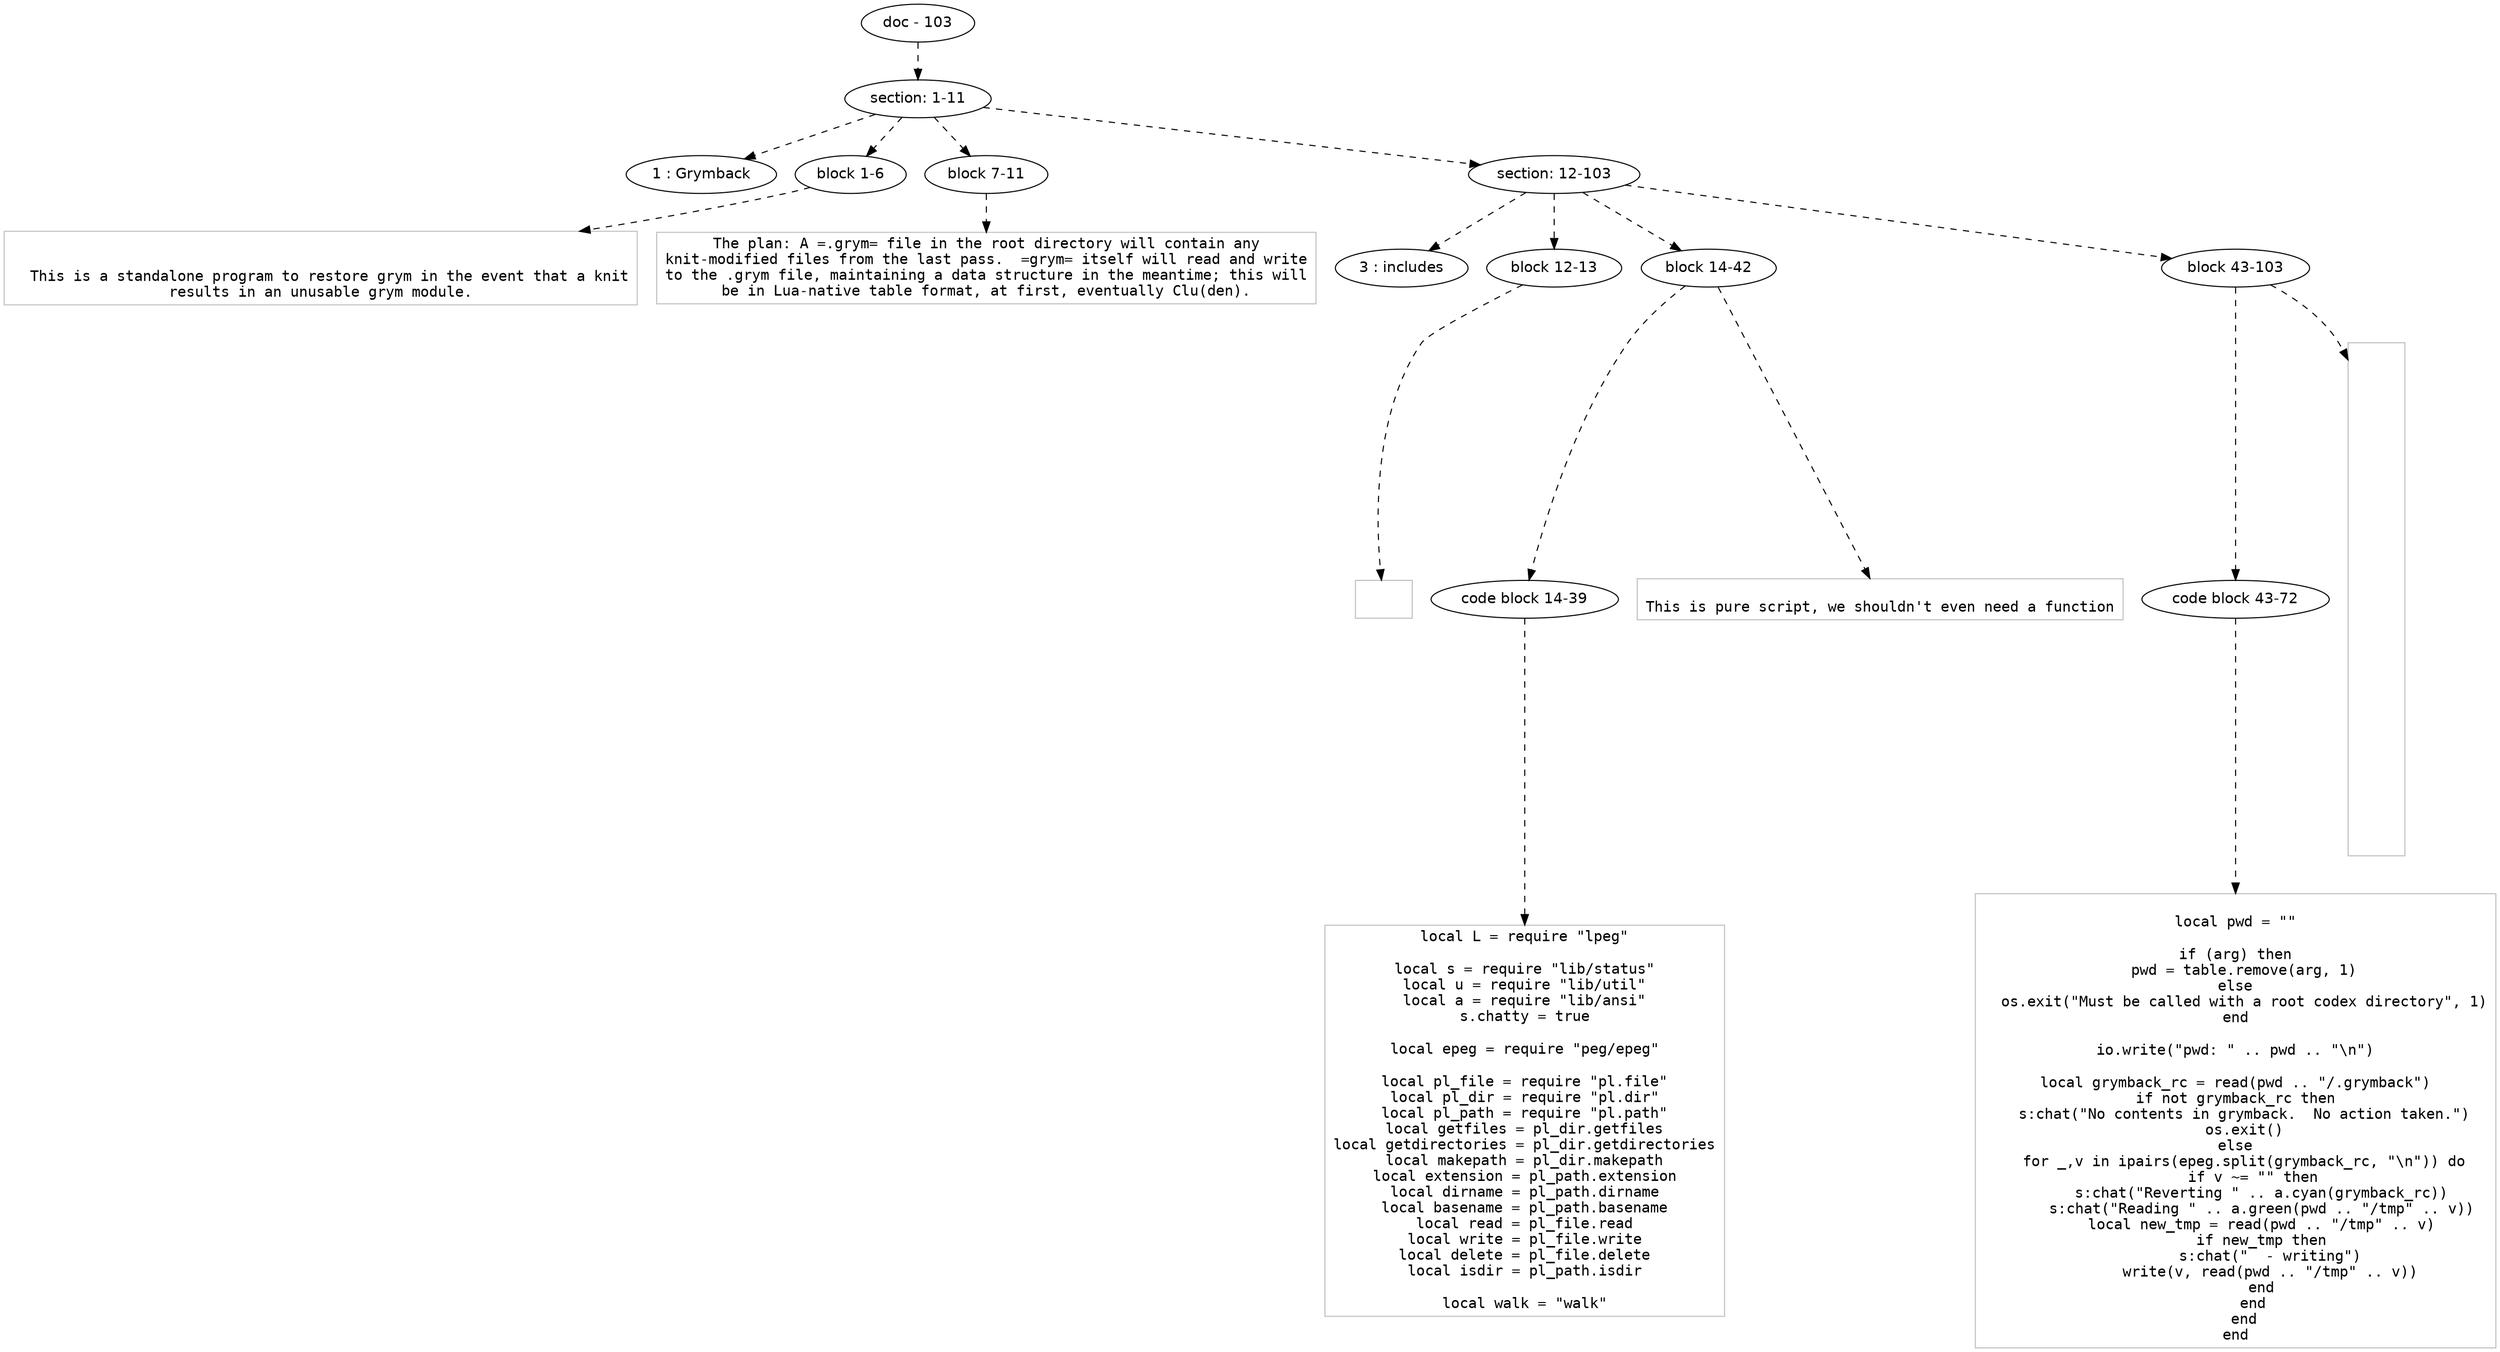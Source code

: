 digraph hierarchy {

node [fontname=Helvetica]
edge [style=dashed]

doc_0 [label="doc - 103"]


doc_0 -> { section_1}
{rank=same; section_1}

section_1 [label="section: 1-11"]


section_1 -> { header_2 block_3 block_4 section_5}
{rank=same; header_2 block_3 block_4 section_5}

header_2 [label="1 : Grymback"]

block_3 [label="block 1-6"]

block_4 [label="block 7-11"]

section_5 [label="section: 12-103"]



block_3 -> leaf_6
leaf_6  [color=Gray,shape=rectangle,fontname=Inconsolata,label="

  This is a standalone program to restore grym in the event that a knit
results in an unusable grym module.
"]

block_4 -> leaf_7
leaf_7  [color=Gray,shape=rectangle,fontname=Inconsolata,label="The plan: A =.grym= file in the root directory will contain any
knit-modified files from the last pass.  =grym= itself will read and write
to the .grym file, maintaining a data structure in the meantime; this will
be in Lua-native table format, at first, eventually Clu(den).
"]
section_5 -> { header_8 block_9 block_10 block_11}
{rank=same; header_8 block_9 block_10 block_11}

header_8 [label="3 : includes"]

block_9 [label="block 12-13"]

block_10 [label="block 14-42"]

block_11 [label="block 43-103"]



block_9 -> leaf_12
leaf_12  [color=Gray,shape=rectangle,fontname=Inconsolata,label=""]
block_10 -> { codeblock_13}
{rank=same; codeblock_13}

codeblock_13 [label="code block 14-39"]



codeblock_13 -> leaf_14
leaf_14  [color=Gray,shape=rectangle,fontname=Inconsolata,label="local L = require \"lpeg\"

local s = require \"lib/status\"
local u = require \"lib/util\"
local a = require \"lib/ansi\"
s.chatty = true

local epeg = require \"peg/epeg\"

local pl_file = require \"pl.file\"
local pl_dir = require \"pl.dir\"
local pl_path = require \"pl.path\"
local getfiles = pl_dir.getfiles
local getdirectories = pl_dir.getdirectories
local makepath = pl_dir.makepath
local extension = pl_path.extension
local dirname = pl_path.dirname
local basename = pl_path.basename
local read = pl_file.read
local write = pl_file.write
local delete = pl_file.delete
local isdir = pl_path.isdir

local walk = \"walk\""]

block_10 -> leaf_15
leaf_15  [color=Gray,shape=rectangle,fontname=Inconsolata,label="
This is pure script, we shouldn't even need a function
"]
block_11 -> { codeblock_16}
{rank=same; codeblock_16}

codeblock_16 [label="code block 43-72"]



codeblock_16 -> leaf_17
leaf_17  [color=Gray,shape=rectangle,fontname=Inconsolata,label="
local pwd = \"\"

if (arg) then
  pwd = table.remove(arg, 1)
else
  os.exit(\"Must be called with a root codex directory\", 1)
end

io.write(\"pwd: \" .. pwd .. \"\\n\")

local grymback_rc = read(pwd .. \"/.grymback\")
if not grymback_rc then
  s:chat(\"No contents in grymback.  No action taken.\")
  os.exit()
else
  for _,v in ipairs(epeg.split(grymback_rc, \"\\n\")) do
    if v ~= \"\" then
      s:chat(\"Reverting \" .. a.cyan(grymback_rc))
      s:chat(\"Reading \" .. a.green(pwd .. \"/tmp\" .. v))
      local new_tmp = read(pwd .. \"/tmp\" .. v)
      if new_tmp then
        s:chat(\"  - writing\")
        write(v, read(pwd .. \"/tmp\" .. v))
      end
    end
  end
end"]

block_11 -> leaf_18
leaf_18  [color=Gray,shape=rectangle,fontname=Inconsolata,label="





























"]

}

